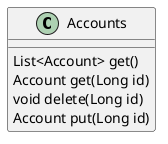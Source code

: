 @startuml

class Accounts {
	
	
	List<Account> get()
	Account get(Long id)
	void delete(Long id)
	Account put(Long id)

		
}







@enduml